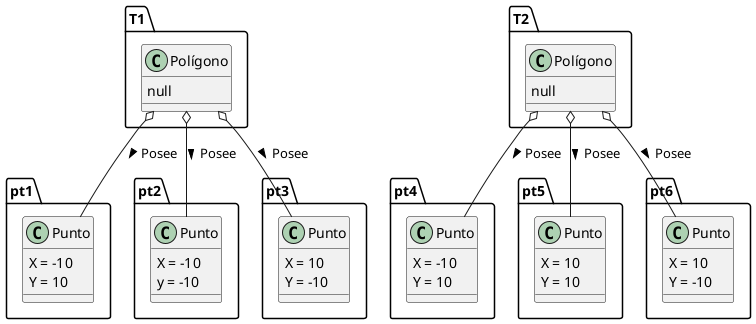 @startuml
class pt1.Punto{
   X = -10
   Y = 10
}

class pt2.Punto{
   X = -10
   y = -10
}

class pt3.Punto{
   X = 10
   Y = -10
}

class pt4.Punto{
   X = -10
   Y = 10
}

class pt5.Punto{
   X = 10
   Y = 10  
}

class pt6.Punto{
   X = 10
   Y = -10
}

class T1.Polígono{
   null
}

class T2.Polígono{
   null
}

T1.Polígono o-- pt1.Punto : > Posee
T1.Polígono o-- pt2.Punto : > Posee
T1.Polígono o-- pt3.Punto : > Posee
T2.Polígono o-- pt4.Punto : > Posee
T2.Polígono o-- pt5.Punto : > Posee
T2.Polígono o-- pt6.Punto : > Posee

@enduml